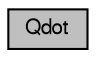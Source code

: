 digraph G
{
  bgcolor="transparent";
  edge [fontname="FreeSans",fontsize="10",labelfontname="FreeSans",labelfontsize="10"];
  node [fontname="FreeSans",fontsize="10",shape=record];
  rankdir=LR;
  Node1 [label="Qdot",height=0.2,width=0.4,color="black", fillcolor="grey75", style="filled" fontcolor="black"];
}
